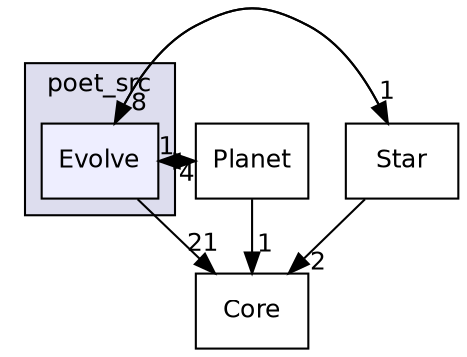 digraph "/Users/kpenev/projects/git/poet/poet_src/Evolve" {
  compound=true
  node [ fontsize="12", fontname="Helvetica"];
  edge [ labelfontsize="12", labelfontname="Helvetica"];
  subgraph clusterdir_e247b8950c2da2f51dd8497aec65ce0d {
    graph [ bgcolor="#ddddee", pencolor="black", label="poet_src" fontname="Helvetica", fontsize="12", URL="dir_e247b8950c2da2f51dd8497aec65ce0d.html"]
  dir_bace5b3272c3045fbaf2ba9e016347ef [shape=box, label="Evolve", style="filled", fillcolor="#eeeeff", pencolor="black", URL="dir_bace5b3272c3045fbaf2ba9e016347ef.html"];
  }
  dir_4676ceff05f71a508bb4cf796d7af063 [shape=box label="Planet" URL="dir_4676ceff05f71a508bb4cf796d7af063.html"];
  dir_08389f9c72fab3fa939892ce5a81a233 [shape=box label="Core" URL="dir_08389f9c72fab3fa939892ce5a81a233.html"];
  dir_933c94a385a94813ee58c302720c091a [shape=box label="Star" URL="dir_933c94a385a94813ee58c302720c091a.html"];
  dir_4676ceff05f71a508bb4cf796d7af063->dir_bace5b3272c3045fbaf2ba9e016347ef [headlabel="4", labeldistance=1.5 headhref="dir_000006_000005.html"];
  dir_4676ceff05f71a508bb4cf796d7af063->dir_08389f9c72fab3fa939892ce5a81a233 [headlabel="1", labeldistance=1.5 headhref="dir_000006_000002.html"];
  dir_bace5b3272c3045fbaf2ba9e016347ef->dir_4676ceff05f71a508bb4cf796d7af063 [headlabel="1", labeldistance=1.5 headhref="dir_000005_000006.html"];
  dir_bace5b3272c3045fbaf2ba9e016347ef->dir_08389f9c72fab3fa939892ce5a81a233 [headlabel="21", labeldistance=1.5 headhref="dir_000005_000002.html"];
  dir_bace5b3272c3045fbaf2ba9e016347ef->dir_933c94a385a94813ee58c302720c091a [headlabel="1", labeldistance=1.5 headhref="dir_000005_000007.html"];
  dir_933c94a385a94813ee58c302720c091a->dir_bace5b3272c3045fbaf2ba9e016347ef [headlabel="8", labeldistance=1.5 headhref="dir_000007_000005.html"];
  dir_933c94a385a94813ee58c302720c091a->dir_08389f9c72fab3fa939892ce5a81a233 [headlabel="2", labeldistance=1.5 headhref="dir_000007_000002.html"];
}
